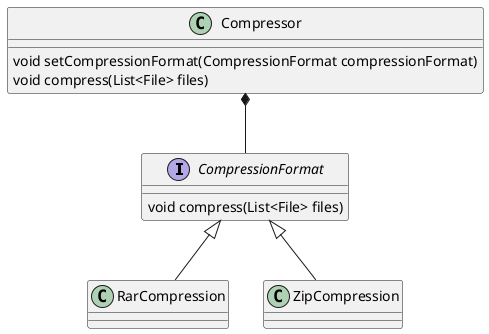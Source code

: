 @startuml

interface CompressionFormat {
    void compress(List<File> files)
}

class Compressor {
	void setCompressionFormat(CompressionFormat compressionFormat)
	void compress(List<File> files)
}

RarCompression -u-|> CompressionFormat
ZipCompression -u-|> CompressionFormat

Compressor *-d- CompressionFormat

@enduml